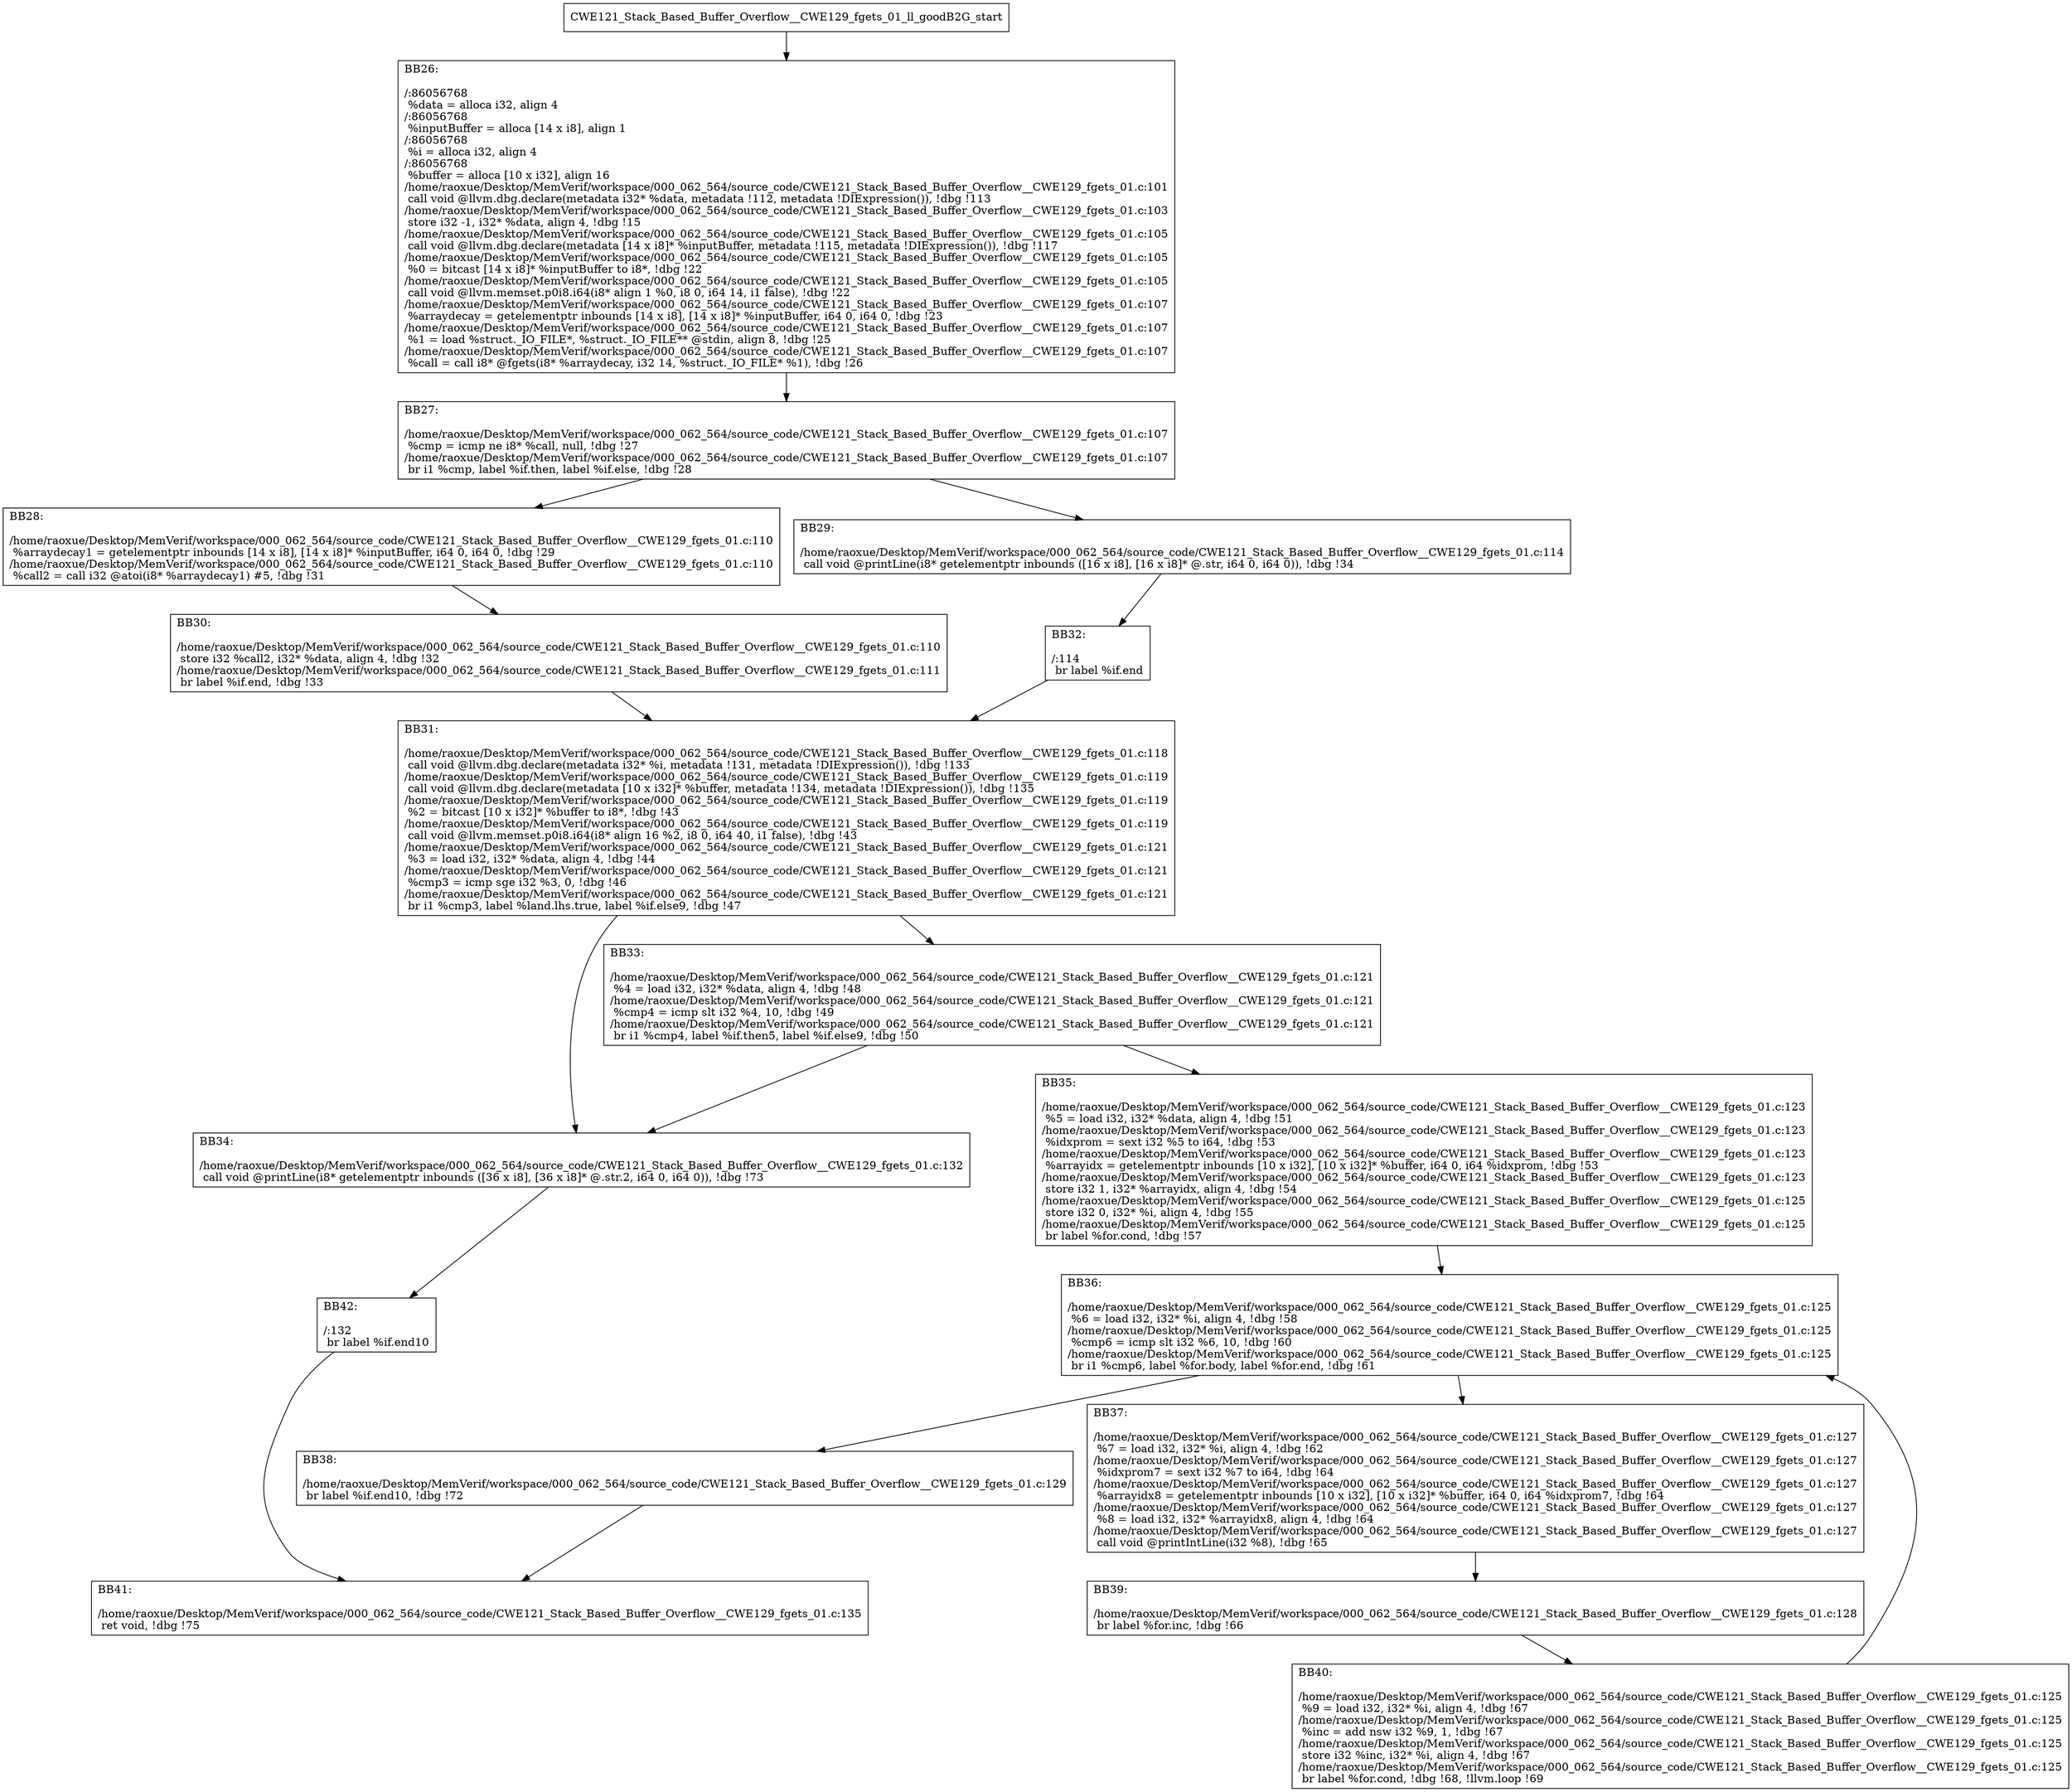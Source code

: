 digraph "CFG for'CWE121_Stack_Based_Buffer_Overflow__CWE129_fgets_01_ll_goodB2G' function" {
	BBCWE121_Stack_Based_Buffer_Overflow__CWE129_fgets_01_ll_goodB2G_start[shape=record,label="{CWE121_Stack_Based_Buffer_Overflow__CWE129_fgets_01_ll_goodB2G_start}"];
	BBCWE121_Stack_Based_Buffer_Overflow__CWE129_fgets_01_ll_goodB2G_start-> CWE121_Stack_Based_Buffer_Overflow__CWE129_fgets_01_ll_goodB2GBB26;
	CWE121_Stack_Based_Buffer_Overflow__CWE129_fgets_01_ll_goodB2GBB26 [shape=record, label="{BB26:\l\l/:86056768\l
  %data = alloca i32, align 4\l
/:86056768\l
  %inputBuffer = alloca [14 x i8], align 1\l
/:86056768\l
  %i = alloca i32, align 4\l
/:86056768\l
  %buffer = alloca [10 x i32], align 16\l
/home/raoxue/Desktop/MemVerif/workspace/000_062_564/source_code/CWE121_Stack_Based_Buffer_Overflow__CWE129_fgets_01.c:101\l
  call void @llvm.dbg.declare(metadata i32* %data, metadata !112, metadata !DIExpression()), !dbg !113\l
/home/raoxue/Desktop/MemVerif/workspace/000_062_564/source_code/CWE121_Stack_Based_Buffer_Overflow__CWE129_fgets_01.c:103\l
  store i32 -1, i32* %data, align 4, !dbg !15\l
/home/raoxue/Desktop/MemVerif/workspace/000_062_564/source_code/CWE121_Stack_Based_Buffer_Overflow__CWE129_fgets_01.c:105\l
  call void @llvm.dbg.declare(metadata [14 x i8]* %inputBuffer, metadata !115, metadata !DIExpression()), !dbg !117\l
/home/raoxue/Desktop/MemVerif/workspace/000_062_564/source_code/CWE121_Stack_Based_Buffer_Overflow__CWE129_fgets_01.c:105\l
  %0 = bitcast [14 x i8]* %inputBuffer to i8*, !dbg !22\l
/home/raoxue/Desktop/MemVerif/workspace/000_062_564/source_code/CWE121_Stack_Based_Buffer_Overflow__CWE129_fgets_01.c:105\l
  call void @llvm.memset.p0i8.i64(i8* align 1 %0, i8 0, i64 14, i1 false), !dbg !22\l
/home/raoxue/Desktop/MemVerif/workspace/000_062_564/source_code/CWE121_Stack_Based_Buffer_Overflow__CWE129_fgets_01.c:107\l
  %arraydecay = getelementptr inbounds [14 x i8], [14 x i8]* %inputBuffer, i64 0, i64 0, !dbg !23\l
/home/raoxue/Desktop/MemVerif/workspace/000_062_564/source_code/CWE121_Stack_Based_Buffer_Overflow__CWE129_fgets_01.c:107\l
  %1 = load %struct._IO_FILE*, %struct._IO_FILE** @stdin, align 8, !dbg !25\l
/home/raoxue/Desktop/MemVerif/workspace/000_062_564/source_code/CWE121_Stack_Based_Buffer_Overflow__CWE129_fgets_01.c:107\l
  %call = call i8* @fgets(i8* %arraydecay, i32 14, %struct._IO_FILE* %1), !dbg !26\l
}"];
	CWE121_Stack_Based_Buffer_Overflow__CWE129_fgets_01_ll_goodB2GBB26-> CWE121_Stack_Based_Buffer_Overflow__CWE129_fgets_01_ll_goodB2GBB27;
	CWE121_Stack_Based_Buffer_Overflow__CWE129_fgets_01_ll_goodB2GBB27 [shape=record, label="{BB27:\l\l/home/raoxue/Desktop/MemVerif/workspace/000_062_564/source_code/CWE121_Stack_Based_Buffer_Overflow__CWE129_fgets_01.c:107\l
  %cmp = icmp ne i8* %call, null, !dbg !27\l
/home/raoxue/Desktop/MemVerif/workspace/000_062_564/source_code/CWE121_Stack_Based_Buffer_Overflow__CWE129_fgets_01.c:107\l
  br i1 %cmp, label %if.then, label %if.else, !dbg !28\l
}"];
	CWE121_Stack_Based_Buffer_Overflow__CWE129_fgets_01_ll_goodB2GBB27-> CWE121_Stack_Based_Buffer_Overflow__CWE129_fgets_01_ll_goodB2GBB28;
	CWE121_Stack_Based_Buffer_Overflow__CWE129_fgets_01_ll_goodB2GBB27-> CWE121_Stack_Based_Buffer_Overflow__CWE129_fgets_01_ll_goodB2GBB29;
	CWE121_Stack_Based_Buffer_Overflow__CWE129_fgets_01_ll_goodB2GBB28 [shape=record, label="{BB28:\l\l/home/raoxue/Desktop/MemVerif/workspace/000_062_564/source_code/CWE121_Stack_Based_Buffer_Overflow__CWE129_fgets_01.c:110\l
  %arraydecay1 = getelementptr inbounds [14 x i8], [14 x i8]* %inputBuffer, i64 0, i64 0, !dbg !29\l
/home/raoxue/Desktop/MemVerif/workspace/000_062_564/source_code/CWE121_Stack_Based_Buffer_Overflow__CWE129_fgets_01.c:110\l
  %call2 = call i32 @atoi(i8* %arraydecay1) #5, !dbg !31\l
}"];
	CWE121_Stack_Based_Buffer_Overflow__CWE129_fgets_01_ll_goodB2GBB28-> CWE121_Stack_Based_Buffer_Overflow__CWE129_fgets_01_ll_goodB2GBB30;
	CWE121_Stack_Based_Buffer_Overflow__CWE129_fgets_01_ll_goodB2GBB30 [shape=record, label="{BB30:\l\l/home/raoxue/Desktop/MemVerif/workspace/000_062_564/source_code/CWE121_Stack_Based_Buffer_Overflow__CWE129_fgets_01.c:110\l
  store i32 %call2, i32* %data, align 4, !dbg !32\l
/home/raoxue/Desktop/MemVerif/workspace/000_062_564/source_code/CWE121_Stack_Based_Buffer_Overflow__CWE129_fgets_01.c:111\l
  br label %if.end, !dbg !33\l
}"];
	CWE121_Stack_Based_Buffer_Overflow__CWE129_fgets_01_ll_goodB2GBB30-> CWE121_Stack_Based_Buffer_Overflow__CWE129_fgets_01_ll_goodB2GBB31;
	CWE121_Stack_Based_Buffer_Overflow__CWE129_fgets_01_ll_goodB2GBB29 [shape=record, label="{BB29:\l\l/home/raoxue/Desktop/MemVerif/workspace/000_062_564/source_code/CWE121_Stack_Based_Buffer_Overflow__CWE129_fgets_01.c:114\l
  call void @printLine(i8* getelementptr inbounds ([16 x i8], [16 x i8]* @.str, i64 0, i64 0)), !dbg !34\l
}"];
	CWE121_Stack_Based_Buffer_Overflow__CWE129_fgets_01_ll_goodB2GBB29-> CWE121_Stack_Based_Buffer_Overflow__CWE129_fgets_01_ll_goodB2GBB32;
	CWE121_Stack_Based_Buffer_Overflow__CWE129_fgets_01_ll_goodB2GBB32 [shape=record, label="{BB32:\l\l/:114\l
  br label %if.end\l
}"];
	CWE121_Stack_Based_Buffer_Overflow__CWE129_fgets_01_ll_goodB2GBB32-> CWE121_Stack_Based_Buffer_Overflow__CWE129_fgets_01_ll_goodB2GBB31;
	CWE121_Stack_Based_Buffer_Overflow__CWE129_fgets_01_ll_goodB2GBB31 [shape=record, label="{BB31:\l\l/home/raoxue/Desktop/MemVerif/workspace/000_062_564/source_code/CWE121_Stack_Based_Buffer_Overflow__CWE129_fgets_01.c:118\l
  call void @llvm.dbg.declare(metadata i32* %i, metadata !131, metadata !DIExpression()), !dbg !133\l
/home/raoxue/Desktop/MemVerif/workspace/000_062_564/source_code/CWE121_Stack_Based_Buffer_Overflow__CWE129_fgets_01.c:119\l
  call void @llvm.dbg.declare(metadata [10 x i32]* %buffer, metadata !134, metadata !DIExpression()), !dbg !135\l
/home/raoxue/Desktop/MemVerif/workspace/000_062_564/source_code/CWE121_Stack_Based_Buffer_Overflow__CWE129_fgets_01.c:119\l
  %2 = bitcast [10 x i32]* %buffer to i8*, !dbg !43\l
/home/raoxue/Desktop/MemVerif/workspace/000_062_564/source_code/CWE121_Stack_Based_Buffer_Overflow__CWE129_fgets_01.c:119\l
  call void @llvm.memset.p0i8.i64(i8* align 16 %2, i8 0, i64 40, i1 false), !dbg !43\l
/home/raoxue/Desktop/MemVerif/workspace/000_062_564/source_code/CWE121_Stack_Based_Buffer_Overflow__CWE129_fgets_01.c:121\l
  %3 = load i32, i32* %data, align 4, !dbg !44\l
/home/raoxue/Desktop/MemVerif/workspace/000_062_564/source_code/CWE121_Stack_Based_Buffer_Overflow__CWE129_fgets_01.c:121\l
  %cmp3 = icmp sge i32 %3, 0, !dbg !46\l
/home/raoxue/Desktop/MemVerif/workspace/000_062_564/source_code/CWE121_Stack_Based_Buffer_Overflow__CWE129_fgets_01.c:121\l
  br i1 %cmp3, label %land.lhs.true, label %if.else9, !dbg !47\l
}"];
	CWE121_Stack_Based_Buffer_Overflow__CWE129_fgets_01_ll_goodB2GBB31-> CWE121_Stack_Based_Buffer_Overflow__CWE129_fgets_01_ll_goodB2GBB33;
	CWE121_Stack_Based_Buffer_Overflow__CWE129_fgets_01_ll_goodB2GBB31-> CWE121_Stack_Based_Buffer_Overflow__CWE129_fgets_01_ll_goodB2GBB34;
	CWE121_Stack_Based_Buffer_Overflow__CWE129_fgets_01_ll_goodB2GBB33 [shape=record, label="{BB33:\l\l/home/raoxue/Desktop/MemVerif/workspace/000_062_564/source_code/CWE121_Stack_Based_Buffer_Overflow__CWE129_fgets_01.c:121\l
  %4 = load i32, i32* %data, align 4, !dbg !48\l
/home/raoxue/Desktop/MemVerif/workspace/000_062_564/source_code/CWE121_Stack_Based_Buffer_Overflow__CWE129_fgets_01.c:121\l
  %cmp4 = icmp slt i32 %4, 10, !dbg !49\l
/home/raoxue/Desktop/MemVerif/workspace/000_062_564/source_code/CWE121_Stack_Based_Buffer_Overflow__CWE129_fgets_01.c:121\l
  br i1 %cmp4, label %if.then5, label %if.else9, !dbg !50\l
}"];
	CWE121_Stack_Based_Buffer_Overflow__CWE129_fgets_01_ll_goodB2GBB33-> CWE121_Stack_Based_Buffer_Overflow__CWE129_fgets_01_ll_goodB2GBB35;
	CWE121_Stack_Based_Buffer_Overflow__CWE129_fgets_01_ll_goodB2GBB33-> CWE121_Stack_Based_Buffer_Overflow__CWE129_fgets_01_ll_goodB2GBB34;
	CWE121_Stack_Based_Buffer_Overflow__CWE129_fgets_01_ll_goodB2GBB35 [shape=record, label="{BB35:\l\l/home/raoxue/Desktop/MemVerif/workspace/000_062_564/source_code/CWE121_Stack_Based_Buffer_Overflow__CWE129_fgets_01.c:123\l
  %5 = load i32, i32* %data, align 4, !dbg !51\l
/home/raoxue/Desktop/MemVerif/workspace/000_062_564/source_code/CWE121_Stack_Based_Buffer_Overflow__CWE129_fgets_01.c:123\l
  %idxprom = sext i32 %5 to i64, !dbg !53\l
/home/raoxue/Desktop/MemVerif/workspace/000_062_564/source_code/CWE121_Stack_Based_Buffer_Overflow__CWE129_fgets_01.c:123\l
  %arrayidx = getelementptr inbounds [10 x i32], [10 x i32]* %buffer, i64 0, i64 %idxprom, !dbg !53\l
/home/raoxue/Desktop/MemVerif/workspace/000_062_564/source_code/CWE121_Stack_Based_Buffer_Overflow__CWE129_fgets_01.c:123\l
  store i32 1, i32* %arrayidx, align 4, !dbg !54\l
/home/raoxue/Desktop/MemVerif/workspace/000_062_564/source_code/CWE121_Stack_Based_Buffer_Overflow__CWE129_fgets_01.c:125\l
  store i32 0, i32* %i, align 4, !dbg !55\l
/home/raoxue/Desktop/MemVerif/workspace/000_062_564/source_code/CWE121_Stack_Based_Buffer_Overflow__CWE129_fgets_01.c:125\l
  br label %for.cond, !dbg !57\l
}"];
	CWE121_Stack_Based_Buffer_Overflow__CWE129_fgets_01_ll_goodB2GBB35-> CWE121_Stack_Based_Buffer_Overflow__CWE129_fgets_01_ll_goodB2GBB36;
	CWE121_Stack_Based_Buffer_Overflow__CWE129_fgets_01_ll_goodB2GBB36 [shape=record, label="{BB36:\l\l/home/raoxue/Desktop/MemVerif/workspace/000_062_564/source_code/CWE121_Stack_Based_Buffer_Overflow__CWE129_fgets_01.c:125\l
  %6 = load i32, i32* %i, align 4, !dbg !58\l
/home/raoxue/Desktop/MemVerif/workspace/000_062_564/source_code/CWE121_Stack_Based_Buffer_Overflow__CWE129_fgets_01.c:125\l
  %cmp6 = icmp slt i32 %6, 10, !dbg !60\l
/home/raoxue/Desktop/MemVerif/workspace/000_062_564/source_code/CWE121_Stack_Based_Buffer_Overflow__CWE129_fgets_01.c:125\l
  br i1 %cmp6, label %for.body, label %for.end, !dbg !61\l
}"];
	CWE121_Stack_Based_Buffer_Overflow__CWE129_fgets_01_ll_goodB2GBB36-> CWE121_Stack_Based_Buffer_Overflow__CWE129_fgets_01_ll_goodB2GBB37;
	CWE121_Stack_Based_Buffer_Overflow__CWE129_fgets_01_ll_goodB2GBB36-> CWE121_Stack_Based_Buffer_Overflow__CWE129_fgets_01_ll_goodB2GBB38;
	CWE121_Stack_Based_Buffer_Overflow__CWE129_fgets_01_ll_goodB2GBB37 [shape=record, label="{BB37:\l\l/home/raoxue/Desktop/MemVerif/workspace/000_062_564/source_code/CWE121_Stack_Based_Buffer_Overflow__CWE129_fgets_01.c:127\l
  %7 = load i32, i32* %i, align 4, !dbg !62\l
/home/raoxue/Desktop/MemVerif/workspace/000_062_564/source_code/CWE121_Stack_Based_Buffer_Overflow__CWE129_fgets_01.c:127\l
  %idxprom7 = sext i32 %7 to i64, !dbg !64\l
/home/raoxue/Desktop/MemVerif/workspace/000_062_564/source_code/CWE121_Stack_Based_Buffer_Overflow__CWE129_fgets_01.c:127\l
  %arrayidx8 = getelementptr inbounds [10 x i32], [10 x i32]* %buffer, i64 0, i64 %idxprom7, !dbg !64\l
/home/raoxue/Desktop/MemVerif/workspace/000_062_564/source_code/CWE121_Stack_Based_Buffer_Overflow__CWE129_fgets_01.c:127\l
  %8 = load i32, i32* %arrayidx8, align 4, !dbg !64\l
/home/raoxue/Desktop/MemVerif/workspace/000_062_564/source_code/CWE121_Stack_Based_Buffer_Overflow__CWE129_fgets_01.c:127\l
  call void @printIntLine(i32 %8), !dbg !65\l
}"];
	CWE121_Stack_Based_Buffer_Overflow__CWE129_fgets_01_ll_goodB2GBB37-> CWE121_Stack_Based_Buffer_Overflow__CWE129_fgets_01_ll_goodB2GBB39;
	CWE121_Stack_Based_Buffer_Overflow__CWE129_fgets_01_ll_goodB2GBB39 [shape=record, label="{BB39:\l\l/home/raoxue/Desktop/MemVerif/workspace/000_062_564/source_code/CWE121_Stack_Based_Buffer_Overflow__CWE129_fgets_01.c:128\l
  br label %for.inc, !dbg !66\l
}"];
	CWE121_Stack_Based_Buffer_Overflow__CWE129_fgets_01_ll_goodB2GBB39-> CWE121_Stack_Based_Buffer_Overflow__CWE129_fgets_01_ll_goodB2GBB40;
	CWE121_Stack_Based_Buffer_Overflow__CWE129_fgets_01_ll_goodB2GBB40 [shape=record, label="{BB40:\l\l/home/raoxue/Desktop/MemVerif/workspace/000_062_564/source_code/CWE121_Stack_Based_Buffer_Overflow__CWE129_fgets_01.c:125\l
  %9 = load i32, i32* %i, align 4, !dbg !67\l
/home/raoxue/Desktop/MemVerif/workspace/000_062_564/source_code/CWE121_Stack_Based_Buffer_Overflow__CWE129_fgets_01.c:125\l
  %inc = add nsw i32 %9, 1, !dbg !67\l
/home/raoxue/Desktop/MemVerif/workspace/000_062_564/source_code/CWE121_Stack_Based_Buffer_Overflow__CWE129_fgets_01.c:125\l
  store i32 %inc, i32* %i, align 4, !dbg !67\l
/home/raoxue/Desktop/MemVerif/workspace/000_062_564/source_code/CWE121_Stack_Based_Buffer_Overflow__CWE129_fgets_01.c:125\l
  br label %for.cond, !dbg !68, !llvm.loop !69\l
}"];
	CWE121_Stack_Based_Buffer_Overflow__CWE129_fgets_01_ll_goodB2GBB40-> CWE121_Stack_Based_Buffer_Overflow__CWE129_fgets_01_ll_goodB2GBB36;
	CWE121_Stack_Based_Buffer_Overflow__CWE129_fgets_01_ll_goodB2GBB38 [shape=record, label="{BB38:\l\l/home/raoxue/Desktop/MemVerif/workspace/000_062_564/source_code/CWE121_Stack_Based_Buffer_Overflow__CWE129_fgets_01.c:129\l
  br label %if.end10, !dbg !72\l
}"];
	CWE121_Stack_Based_Buffer_Overflow__CWE129_fgets_01_ll_goodB2GBB38-> CWE121_Stack_Based_Buffer_Overflow__CWE129_fgets_01_ll_goodB2GBB41;
	CWE121_Stack_Based_Buffer_Overflow__CWE129_fgets_01_ll_goodB2GBB34 [shape=record, label="{BB34:\l\l/home/raoxue/Desktop/MemVerif/workspace/000_062_564/source_code/CWE121_Stack_Based_Buffer_Overflow__CWE129_fgets_01.c:132\l
  call void @printLine(i8* getelementptr inbounds ([36 x i8], [36 x i8]* @.str.2, i64 0, i64 0)), !dbg !73\l
}"];
	CWE121_Stack_Based_Buffer_Overflow__CWE129_fgets_01_ll_goodB2GBB34-> CWE121_Stack_Based_Buffer_Overflow__CWE129_fgets_01_ll_goodB2GBB42;
	CWE121_Stack_Based_Buffer_Overflow__CWE129_fgets_01_ll_goodB2GBB42 [shape=record, label="{BB42:\l\l/:132\l
  br label %if.end10\l
}"];
	CWE121_Stack_Based_Buffer_Overflow__CWE129_fgets_01_ll_goodB2GBB42-> CWE121_Stack_Based_Buffer_Overflow__CWE129_fgets_01_ll_goodB2GBB41;
	CWE121_Stack_Based_Buffer_Overflow__CWE129_fgets_01_ll_goodB2GBB41 [shape=record, label="{BB41:\l\l/home/raoxue/Desktop/MemVerif/workspace/000_062_564/source_code/CWE121_Stack_Based_Buffer_Overflow__CWE129_fgets_01.c:135\l
  ret void, !dbg !75\l
}"];
}
